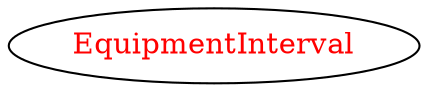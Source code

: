 digraph dependencyGraph {
 concentrate=true;
 ranksep="2.0";
 rankdir="LR"; 
 splines="ortho";
"EquipmentInterval" [fontcolor="red"];
}